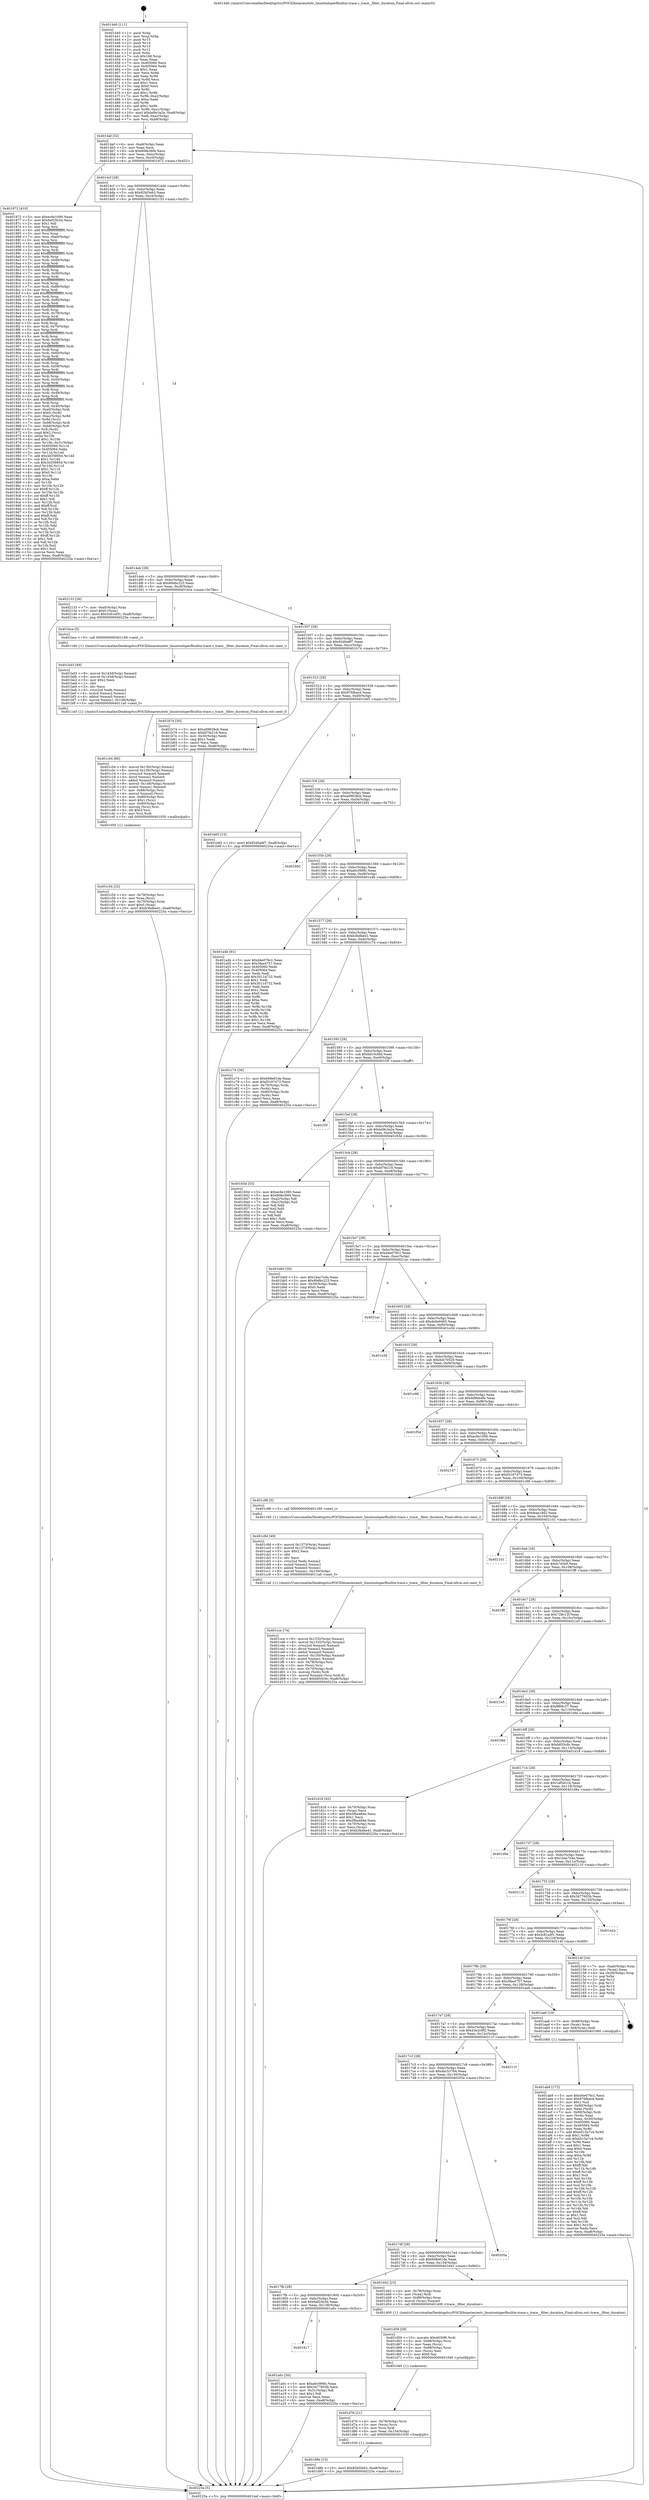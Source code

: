 digraph "0x401440" {
  label = "0x401440 (/mnt/c/Users/mathe/Desktop/tcc/POCII/binaries/extr_linuxtoolsperfbuiltin-trace.c_trace__filter_duration_Final-ollvm.out::main(0))"
  labelloc = "t"
  node[shape=record]

  Entry [label="",width=0.3,height=0.3,shape=circle,fillcolor=black,style=filled]
  "0x4014af" [label="{
     0x4014af [32]\l
     | [instrs]\l
     &nbsp;&nbsp;0x4014af \<+6\>: mov -0xa8(%rbp),%eax\l
     &nbsp;&nbsp;0x4014b5 \<+2\>: mov %eax,%ecx\l
     &nbsp;&nbsp;0x4014b7 \<+6\>: sub $0x808e36f4,%ecx\l
     &nbsp;&nbsp;0x4014bd \<+6\>: mov %eax,-0xbc(%rbp)\l
     &nbsp;&nbsp;0x4014c3 \<+6\>: mov %ecx,-0xc0(%rbp)\l
     &nbsp;&nbsp;0x4014c9 \<+6\>: je 0000000000401872 \<main+0x432\>\l
  }"]
  "0x401872" [label="{
     0x401872 [410]\l
     | [instrs]\l
     &nbsp;&nbsp;0x401872 \<+5\>: mov $0xec6e1090,%eax\l
     &nbsp;&nbsp;0x401877 \<+5\>: mov $0x6ef25b3d,%ecx\l
     &nbsp;&nbsp;0x40187c \<+2\>: mov $0x1,%dl\l
     &nbsp;&nbsp;0x40187e \<+3\>: mov %rsp,%rsi\l
     &nbsp;&nbsp;0x401881 \<+4\>: add $0xfffffffffffffff0,%rsi\l
     &nbsp;&nbsp;0x401885 \<+3\>: mov %rsi,%rsp\l
     &nbsp;&nbsp;0x401888 \<+7\>: mov %rsi,-0xa0(%rbp)\l
     &nbsp;&nbsp;0x40188f \<+3\>: mov %rsp,%rsi\l
     &nbsp;&nbsp;0x401892 \<+4\>: add $0xfffffffffffffff0,%rsi\l
     &nbsp;&nbsp;0x401896 \<+3\>: mov %rsi,%rsp\l
     &nbsp;&nbsp;0x401899 \<+3\>: mov %rsp,%rdi\l
     &nbsp;&nbsp;0x40189c \<+4\>: add $0xfffffffffffffff0,%rdi\l
     &nbsp;&nbsp;0x4018a0 \<+3\>: mov %rdi,%rsp\l
     &nbsp;&nbsp;0x4018a3 \<+7\>: mov %rdi,-0x98(%rbp)\l
     &nbsp;&nbsp;0x4018aa \<+3\>: mov %rsp,%rdi\l
     &nbsp;&nbsp;0x4018ad \<+4\>: add $0xfffffffffffffff0,%rdi\l
     &nbsp;&nbsp;0x4018b1 \<+3\>: mov %rdi,%rsp\l
     &nbsp;&nbsp;0x4018b4 \<+7\>: mov %rdi,-0x90(%rbp)\l
     &nbsp;&nbsp;0x4018bb \<+3\>: mov %rsp,%rdi\l
     &nbsp;&nbsp;0x4018be \<+4\>: add $0xfffffffffffffff0,%rdi\l
     &nbsp;&nbsp;0x4018c2 \<+3\>: mov %rdi,%rsp\l
     &nbsp;&nbsp;0x4018c5 \<+7\>: mov %rdi,-0x88(%rbp)\l
     &nbsp;&nbsp;0x4018cc \<+3\>: mov %rsp,%rdi\l
     &nbsp;&nbsp;0x4018cf \<+4\>: add $0xfffffffffffffff0,%rdi\l
     &nbsp;&nbsp;0x4018d3 \<+3\>: mov %rdi,%rsp\l
     &nbsp;&nbsp;0x4018d6 \<+4\>: mov %rdi,-0x80(%rbp)\l
     &nbsp;&nbsp;0x4018da \<+3\>: mov %rsp,%rdi\l
     &nbsp;&nbsp;0x4018dd \<+4\>: add $0xfffffffffffffff0,%rdi\l
     &nbsp;&nbsp;0x4018e1 \<+3\>: mov %rdi,%rsp\l
     &nbsp;&nbsp;0x4018e4 \<+4\>: mov %rdi,-0x78(%rbp)\l
     &nbsp;&nbsp;0x4018e8 \<+3\>: mov %rsp,%rdi\l
     &nbsp;&nbsp;0x4018eb \<+4\>: add $0xfffffffffffffff0,%rdi\l
     &nbsp;&nbsp;0x4018ef \<+3\>: mov %rdi,%rsp\l
     &nbsp;&nbsp;0x4018f2 \<+4\>: mov %rdi,-0x70(%rbp)\l
     &nbsp;&nbsp;0x4018f6 \<+3\>: mov %rsp,%rdi\l
     &nbsp;&nbsp;0x4018f9 \<+4\>: add $0xfffffffffffffff0,%rdi\l
     &nbsp;&nbsp;0x4018fd \<+3\>: mov %rdi,%rsp\l
     &nbsp;&nbsp;0x401900 \<+4\>: mov %rdi,-0x68(%rbp)\l
     &nbsp;&nbsp;0x401904 \<+3\>: mov %rsp,%rdi\l
     &nbsp;&nbsp;0x401907 \<+4\>: add $0xfffffffffffffff0,%rdi\l
     &nbsp;&nbsp;0x40190b \<+3\>: mov %rdi,%rsp\l
     &nbsp;&nbsp;0x40190e \<+4\>: mov %rdi,-0x60(%rbp)\l
     &nbsp;&nbsp;0x401912 \<+3\>: mov %rsp,%rdi\l
     &nbsp;&nbsp;0x401915 \<+4\>: add $0xfffffffffffffff0,%rdi\l
     &nbsp;&nbsp;0x401919 \<+3\>: mov %rdi,%rsp\l
     &nbsp;&nbsp;0x40191c \<+4\>: mov %rdi,-0x58(%rbp)\l
     &nbsp;&nbsp;0x401920 \<+3\>: mov %rsp,%rdi\l
     &nbsp;&nbsp;0x401923 \<+4\>: add $0xfffffffffffffff0,%rdi\l
     &nbsp;&nbsp;0x401927 \<+3\>: mov %rdi,%rsp\l
     &nbsp;&nbsp;0x40192a \<+4\>: mov %rdi,-0x50(%rbp)\l
     &nbsp;&nbsp;0x40192e \<+3\>: mov %rsp,%rdi\l
     &nbsp;&nbsp;0x401931 \<+4\>: add $0xfffffffffffffff0,%rdi\l
     &nbsp;&nbsp;0x401935 \<+3\>: mov %rdi,%rsp\l
     &nbsp;&nbsp;0x401938 \<+4\>: mov %rdi,-0x48(%rbp)\l
     &nbsp;&nbsp;0x40193c \<+3\>: mov %rsp,%rdi\l
     &nbsp;&nbsp;0x40193f \<+4\>: add $0xfffffffffffffff0,%rdi\l
     &nbsp;&nbsp;0x401943 \<+3\>: mov %rdi,%rsp\l
     &nbsp;&nbsp;0x401946 \<+4\>: mov %rdi,-0x40(%rbp)\l
     &nbsp;&nbsp;0x40194a \<+7\>: mov -0xa0(%rbp),%rdi\l
     &nbsp;&nbsp;0x401951 \<+6\>: movl $0x0,(%rdi)\l
     &nbsp;&nbsp;0x401957 \<+7\>: mov -0xac(%rbp),%r8d\l
     &nbsp;&nbsp;0x40195e \<+3\>: mov %r8d,(%rsi)\l
     &nbsp;&nbsp;0x401961 \<+7\>: mov -0x98(%rbp),%rdi\l
     &nbsp;&nbsp;0x401968 \<+7\>: mov -0xb8(%rbp),%r9\l
     &nbsp;&nbsp;0x40196f \<+3\>: mov %r9,(%rdi)\l
     &nbsp;&nbsp;0x401972 \<+3\>: cmpl $0x2,(%rsi)\l
     &nbsp;&nbsp;0x401975 \<+4\>: setne %r10b\l
     &nbsp;&nbsp;0x401979 \<+4\>: and $0x1,%r10b\l
     &nbsp;&nbsp;0x40197d \<+4\>: mov %r10b,-0x31(%rbp)\l
     &nbsp;&nbsp;0x401981 \<+8\>: mov 0x405060,%r11d\l
     &nbsp;&nbsp;0x401989 \<+7\>: mov 0x405064,%ebx\l
     &nbsp;&nbsp;0x401990 \<+3\>: mov %r11d,%r14d\l
     &nbsp;&nbsp;0x401993 \<+7\>: add $0x3d35895d,%r14d\l
     &nbsp;&nbsp;0x40199a \<+4\>: sub $0x1,%r14d\l
     &nbsp;&nbsp;0x40199e \<+7\>: sub $0x3d35895d,%r14d\l
     &nbsp;&nbsp;0x4019a5 \<+4\>: imul %r14d,%r11d\l
     &nbsp;&nbsp;0x4019a9 \<+4\>: and $0x1,%r11d\l
     &nbsp;&nbsp;0x4019ad \<+4\>: cmp $0x0,%r11d\l
     &nbsp;&nbsp;0x4019b1 \<+4\>: sete %r10b\l
     &nbsp;&nbsp;0x4019b5 \<+3\>: cmp $0xa,%ebx\l
     &nbsp;&nbsp;0x4019b8 \<+4\>: setl %r15b\l
     &nbsp;&nbsp;0x4019bc \<+3\>: mov %r10b,%r12b\l
     &nbsp;&nbsp;0x4019bf \<+4\>: xor $0xff,%r12b\l
     &nbsp;&nbsp;0x4019c3 \<+3\>: mov %r15b,%r13b\l
     &nbsp;&nbsp;0x4019c6 \<+4\>: xor $0xff,%r13b\l
     &nbsp;&nbsp;0x4019ca \<+3\>: xor $0x1,%dl\l
     &nbsp;&nbsp;0x4019cd \<+3\>: mov %r12b,%sil\l
     &nbsp;&nbsp;0x4019d0 \<+4\>: and $0xff,%sil\l
     &nbsp;&nbsp;0x4019d4 \<+3\>: and %dl,%r10b\l
     &nbsp;&nbsp;0x4019d7 \<+3\>: mov %r13b,%dil\l
     &nbsp;&nbsp;0x4019da \<+4\>: and $0xff,%dil\l
     &nbsp;&nbsp;0x4019de \<+3\>: and %dl,%r15b\l
     &nbsp;&nbsp;0x4019e1 \<+3\>: or %r10b,%sil\l
     &nbsp;&nbsp;0x4019e4 \<+3\>: or %r15b,%dil\l
     &nbsp;&nbsp;0x4019e7 \<+3\>: xor %dil,%sil\l
     &nbsp;&nbsp;0x4019ea \<+3\>: or %r13b,%r12b\l
     &nbsp;&nbsp;0x4019ed \<+4\>: xor $0xff,%r12b\l
     &nbsp;&nbsp;0x4019f1 \<+3\>: or $0x1,%dl\l
     &nbsp;&nbsp;0x4019f4 \<+3\>: and %dl,%r12b\l
     &nbsp;&nbsp;0x4019f7 \<+3\>: or %r12b,%sil\l
     &nbsp;&nbsp;0x4019fa \<+4\>: test $0x1,%sil\l
     &nbsp;&nbsp;0x4019fe \<+3\>: cmovne %ecx,%eax\l
     &nbsp;&nbsp;0x401a01 \<+6\>: mov %eax,-0xa8(%rbp)\l
     &nbsp;&nbsp;0x401a07 \<+5\>: jmp 000000000040225a \<main+0xe1a\>\l
  }"]
  "0x4014cf" [label="{
     0x4014cf [28]\l
     | [instrs]\l
     &nbsp;&nbsp;0x4014cf \<+5\>: jmp 00000000004014d4 \<main+0x94\>\l
     &nbsp;&nbsp;0x4014d4 \<+6\>: mov -0xbc(%rbp),%eax\l
     &nbsp;&nbsp;0x4014da \<+5\>: sub $0x82bf3eb3,%eax\l
     &nbsp;&nbsp;0x4014df \<+6\>: mov %eax,-0xc4(%rbp)\l
     &nbsp;&nbsp;0x4014e5 \<+6\>: je 0000000000402133 \<main+0xcf3\>\l
  }"]
  Exit [label="",width=0.3,height=0.3,shape=circle,fillcolor=black,style=filled,peripheries=2]
  "0x402133" [label="{
     0x402133 [28]\l
     | [instrs]\l
     &nbsp;&nbsp;0x402133 \<+7\>: mov -0xa0(%rbp),%rax\l
     &nbsp;&nbsp;0x40213a \<+6\>: movl $0x0,(%rax)\l
     &nbsp;&nbsp;0x402140 \<+10\>: movl $0x3c81a0f1,-0xa8(%rbp)\l
     &nbsp;&nbsp;0x40214a \<+5\>: jmp 000000000040225a \<main+0xe1a\>\l
  }"]
  "0x4014eb" [label="{
     0x4014eb [28]\l
     | [instrs]\l
     &nbsp;&nbsp;0x4014eb \<+5\>: jmp 00000000004014f0 \<main+0xb0\>\l
     &nbsp;&nbsp;0x4014f0 \<+6\>: mov -0xbc(%rbp),%eax\l
     &nbsp;&nbsp;0x4014f6 \<+5\>: sub $0x89dbc223,%eax\l
     &nbsp;&nbsp;0x4014fb \<+6\>: mov %eax,-0xc8(%rbp)\l
     &nbsp;&nbsp;0x401501 \<+6\>: je 0000000000401bce \<main+0x78e\>\l
  }"]
  "0x401d8b" [label="{
     0x401d8b [15]\l
     | [instrs]\l
     &nbsp;&nbsp;0x401d8b \<+10\>: movl $0x82bf3eb3,-0xa8(%rbp)\l
     &nbsp;&nbsp;0x401d95 \<+5\>: jmp 000000000040225a \<main+0xe1a\>\l
  }"]
  "0x401bce" [label="{
     0x401bce [5]\l
     | [instrs]\l
     &nbsp;&nbsp;0x401bce \<+5\>: call 0000000000401160 \<next_i\>\l
     | [calls]\l
     &nbsp;&nbsp;0x401160 \{1\} (/mnt/c/Users/mathe/Desktop/tcc/POCII/binaries/extr_linuxtoolsperfbuiltin-trace.c_trace__filter_duration_Final-ollvm.out::next_i)\l
  }"]
  "0x401507" [label="{
     0x401507 [28]\l
     | [instrs]\l
     &nbsp;&nbsp;0x401507 \<+5\>: jmp 000000000040150c \<main+0xcc\>\l
     &nbsp;&nbsp;0x40150c \<+6\>: mov -0xbc(%rbp),%eax\l
     &nbsp;&nbsp;0x401512 \<+5\>: sub $0x92d0a6f7,%eax\l
     &nbsp;&nbsp;0x401517 \<+6\>: mov %eax,-0xcc(%rbp)\l
     &nbsp;&nbsp;0x40151d \<+6\>: je 0000000000401b74 \<main+0x734\>\l
  }"]
  "0x401d76" [label="{
     0x401d76 [21]\l
     | [instrs]\l
     &nbsp;&nbsp;0x401d76 \<+4\>: mov -0x78(%rbp),%rcx\l
     &nbsp;&nbsp;0x401d7a \<+3\>: mov (%rcx),%rcx\l
     &nbsp;&nbsp;0x401d7d \<+3\>: mov %rcx,%rdi\l
     &nbsp;&nbsp;0x401d80 \<+6\>: mov %eax,-0x154(%rbp)\l
     &nbsp;&nbsp;0x401d86 \<+5\>: call 0000000000401030 \<free@plt\>\l
     | [calls]\l
     &nbsp;&nbsp;0x401030 \{1\} (unknown)\l
  }"]
  "0x401b74" [label="{
     0x401b74 [30]\l
     | [instrs]\l
     &nbsp;&nbsp;0x401b74 \<+5\>: mov $0xa09928cb,%eax\l
     &nbsp;&nbsp;0x401b79 \<+5\>: mov $0xbf7fe216,%ecx\l
     &nbsp;&nbsp;0x401b7e \<+3\>: mov -0x30(%rbp),%edx\l
     &nbsp;&nbsp;0x401b81 \<+3\>: cmp $0x1,%edx\l
     &nbsp;&nbsp;0x401b84 \<+3\>: cmovl %ecx,%eax\l
     &nbsp;&nbsp;0x401b87 \<+6\>: mov %eax,-0xa8(%rbp)\l
     &nbsp;&nbsp;0x401b8d \<+5\>: jmp 000000000040225a \<main+0xe1a\>\l
  }"]
  "0x401523" [label="{
     0x401523 [28]\l
     | [instrs]\l
     &nbsp;&nbsp;0x401523 \<+5\>: jmp 0000000000401528 \<main+0xe8\>\l
     &nbsp;&nbsp;0x401528 \<+6\>: mov -0xbc(%rbp),%eax\l
     &nbsp;&nbsp;0x40152e \<+5\>: sub $0x976fbacd,%eax\l
     &nbsp;&nbsp;0x401533 \<+6\>: mov %eax,-0xd0(%rbp)\l
     &nbsp;&nbsp;0x401539 \<+6\>: je 0000000000401b65 \<main+0x725\>\l
  }"]
  "0x401d59" [label="{
     0x401d59 [29]\l
     | [instrs]\l
     &nbsp;&nbsp;0x401d59 \<+10\>: movabs $0x4030f6,%rdi\l
     &nbsp;&nbsp;0x401d63 \<+4\>: mov -0x68(%rbp),%rcx\l
     &nbsp;&nbsp;0x401d67 \<+2\>: mov %eax,(%rcx)\l
     &nbsp;&nbsp;0x401d69 \<+4\>: mov -0x68(%rbp),%rcx\l
     &nbsp;&nbsp;0x401d6d \<+2\>: mov (%rcx),%esi\l
     &nbsp;&nbsp;0x401d6f \<+2\>: mov $0x0,%al\l
     &nbsp;&nbsp;0x401d71 \<+5\>: call 0000000000401040 \<printf@plt\>\l
     | [calls]\l
     &nbsp;&nbsp;0x401040 \{1\} (unknown)\l
  }"]
  "0x401b65" [label="{
     0x401b65 [15]\l
     | [instrs]\l
     &nbsp;&nbsp;0x401b65 \<+10\>: movl $0x92d0a6f7,-0xa8(%rbp)\l
     &nbsp;&nbsp;0x401b6f \<+5\>: jmp 000000000040225a \<main+0xe1a\>\l
  }"]
  "0x40153f" [label="{
     0x40153f [28]\l
     | [instrs]\l
     &nbsp;&nbsp;0x40153f \<+5\>: jmp 0000000000401544 \<main+0x104\>\l
     &nbsp;&nbsp;0x401544 \<+6\>: mov -0xbc(%rbp),%eax\l
     &nbsp;&nbsp;0x40154a \<+5\>: sub $0xa09928cb,%eax\l
     &nbsp;&nbsp;0x40154f \<+6\>: mov %eax,-0xd4(%rbp)\l
     &nbsp;&nbsp;0x401555 \<+6\>: je 0000000000401b92 \<main+0x752\>\l
  }"]
  "0x401cce" [label="{
     0x401cce [74]\l
     | [instrs]\l
     &nbsp;&nbsp;0x401cce \<+8\>: movsd 0x1332(%rip),%xmm1\l
     &nbsp;&nbsp;0x401cd6 \<+8\>: movsd 0x1332(%rip),%xmm2\l
     &nbsp;&nbsp;0x401cde \<+4\>: cvtss2sd %xmm0,%xmm0\l
     &nbsp;&nbsp;0x401ce2 \<+4\>: divsd %xmm2,%xmm0\l
     &nbsp;&nbsp;0x401ce6 \<+4\>: addsd %xmm0,%xmm1\l
     &nbsp;&nbsp;0x401cea \<+8\>: movsd -0x150(%rbp),%xmm0\l
     &nbsp;&nbsp;0x401cf2 \<+4\>: mulsd %xmm1,%xmm0\l
     &nbsp;&nbsp;0x401cf6 \<+4\>: mov -0x78(%rbp),%rsi\l
     &nbsp;&nbsp;0x401cfa \<+3\>: mov (%rsi),%rsi\l
     &nbsp;&nbsp;0x401cfd \<+4\>: mov -0x70(%rbp),%rdi\l
     &nbsp;&nbsp;0x401d01 \<+3\>: movslq (%rdi),%rdi\l
     &nbsp;&nbsp;0x401d04 \<+5\>: movsd %xmm0,(%rsi,%rdi,8)\l
     &nbsp;&nbsp;0x401d09 \<+10\>: movl $0xb855c9c,-0xa8(%rbp)\l
     &nbsp;&nbsp;0x401d13 \<+5\>: jmp 000000000040225a \<main+0xe1a\>\l
  }"]
  "0x401b92" [label="{
     0x401b92\l
  }", style=dashed]
  "0x40155b" [label="{
     0x40155b [28]\l
     | [instrs]\l
     &nbsp;&nbsp;0x40155b \<+5\>: jmp 0000000000401560 \<main+0x120\>\l
     &nbsp;&nbsp;0x401560 \<+6\>: mov -0xbc(%rbp),%eax\l
     &nbsp;&nbsp;0x401566 \<+5\>: sub $0xa6c096fc,%eax\l
     &nbsp;&nbsp;0x40156b \<+6\>: mov %eax,-0xd8(%rbp)\l
     &nbsp;&nbsp;0x401571 \<+6\>: je 0000000000401a4b \<main+0x60b\>\l
  }"]
  "0x401c9d" [label="{
     0x401c9d [49]\l
     | [instrs]\l
     &nbsp;&nbsp;0x401c9d \<+8\>: movsd 0x1373(%rip),%xmm0\l
     &nbsp;&nbsp;0x401ca5 \<+8\>: movsd 0x1373(%rip),%xmm1\l
     &nbsp;&nbsp;0x401cad \<+5\>: mov $0x2,%ecx\l
     &nbsp;&nbsp;0x401cb2 \<+1\>: cltd\l
     &nbsp;&nbsp;0x401cb3 \<+2\>: idiv %ecx\l
     &nbsp;&nbsp;0x401cb5 \<+4\>: cvtsi2sd %edx,%xmm2\l
     &nbsp;&nbsp;0x401cb9 \<+4\>: mulsd %xmm2,%xmm1\l
     &nbsp;&nbsp;0x401cbd \<+4\>: addsd %xmm0,%xmm1\l
     &nbsp;&nbsp;0x401cc1 \<+8\>: movsd %xmm1,-0x150(%rbp)\l
     &nbsp;&nbsp;0x401cc9 \<+5\>: call 00000000004011a0 \<next_f\>\l
     | [calls]\l
     &nbsp;&nbsp;0x4011a0 \{1\} (/mnt/c/Users/mathe/Desktop/tcc/POCII/binaries/extr_linuxtoolsperfbuiltin-trace.c_trace__filter_duration_Final-ollvm.out::next_f)\l
  }"]
  "0x401a4b" [label="{
     0x401a4b [91]\l
     | [instrs]\l
     &nbsp;&nbsp;0x401a4b \<+5\>: mov $0xd4e076c1,%eax\l
     &nbsp;&nbsp;0x401a50 \<+5\>: mov $0x3fae4757,%ecx\l
     &nbsp;&nbsp;0x401a55 \<+7\>: mov 0x405060,%edx\l
     &nbsp;&nbsp;0x401a5c \<+7\>: mov 0x405064,%esi\l
     &nbsp;&nbsp;0x401a63 \<+2\>: mov %edx,%edi\l
     &nbsp;&nbsp;0x401a65 \<+6\>: add $0x3011d732,%edi\l
     &nbsp;&nbsp;0x401a6b \<+3\>: sub $0x1,%edi\l
     &nbsp;&nbsp;0x401a6e \<+6\>: sub $0x3011d732,%edi\l
     &nbsp;&nbsp;0x401a74 \<+3\>: imul %edi,%edx\l
     &nbsp;&nbsp;0x401a77 \<+3\>: and $0x1,%edx\l
     &nbsp;&nbsp;0x401a7a \<+3\>: cmp $0x0,%edx\l
     &nbsp;&nbsp;0x401a7d \<+4\>: sete %r8b\l
     &nbsp;&nbsp;0x401a81 \<+3\>: cmp $0xa,%esi\l
     &nbsp;&nbsp;0x401a84 \<+4\>: setl %r9b\l
     &nbsp;&nbsp;0x401a88 \<+3\>: mov %r8b,%r10b\l
     &nbsp;&nbsp;0x401a8b \<+3\>: and %r9b,%r10b\l
     &nbsp;&nbsp;0x401a8e \<+3\>: xor %r9b,%r8b\l
     &nbsp;&nbsp;0x401a91 \<+3\>: or %r8b,%r10b\l
     &nbsp;&nbsp;0x401a94 \<+4\>: test $0x1,%r10b\l
     &nbsp;&nbsp;0x401a98 \<+3\>: cmovne %ecx,%eax\l
     &nbsp;&nbsp;0x401a9b \<+6\>: mov %eax,-0xa8(%rbp)\l
     &nbsp;&nbsp;0x401aa1 \<+5\>: jmp 000000000040225a \<main+0xe1a\>\l
  }"]
  "0x401577" [label="{
     0x401577 [28]\l
     | [instrs]\l
     &nbsp;&nbsp;0x401577 \<+5\>: jmp 000000000040157c \<main+0x13c\>\l
     &nbsp;&nbsp;0x40157c \<+6\>: mov -0xbc(%rbp),%eax\l
     &nbsp;&nbsp;0x401582 \<+5\>: sub $0xb3bdbe41,%eax\l
     &nbsp;&nbsp;0x401587 \<+6\>: mov %eax,-0xdc(%rbp)\l
     &nbsp;&nbsp;0x40158d \<+6\>: je 0000000000401c74 \<main+0x834\>\l
  }"]
  "0x401c54" [label="{
     0x401c54 [32]\l
     | [instrs]\l
     &nbsp;&nbsp;0x401c54 \<+4\>: mov -0x78(%rbp),%rsi\l
     &nbsp;&nbsp;0x401c58 \<+3\>: mov %rax,(%rsi)\l
     &nbsp;&nbsp;0x401c5b \<+4\>: mov -0x70(%rbp),%rax\l
     &nbsp;&nbsp;0x401c5f \<+6\>: movl $0x0,(%rax)\l
     &nbsp;&nbsp;0x401c65 \<+10\>: movl $0xb3bdbe41,-0xa8(%rbp)\l
     &nbsp;&nbsp;0x401c6f \<+5\>: jmp 000000000040225a \<main+0xe1a\>\l
  }"]
  "0x401c74" [label="{
     0x401c74 [36]\l
     | [instrs]\l
     &nbsp;&nbsp;0x401c74 \<+5\>: mov $0x608e61de,%eax\l
     &nbsp;&nbsp;0x401c79 \<+5\>: mov $0xf3187473,%ecx\l
     &nbsp;&nbsp;0x401c7e \<+4\>: mov -0x70(%rbp),%rdx\l
     &nbsp;&nbsp;0x401c82 \<+2\>: mov (%rdx),%esi\l
     &nbsp;&nbsp;0x401c84 \<+4\>: mov -0x80(%rbp),%rdx\l
     &nbsp;&nbsp;0x401c88 \<+2\>: cmp (%rdx),%esi\l
     &nbsp;&nbsp;0x401c8a \<+3\>: cmovl %ecx,%eax\l
     &nbsp;&nbsp;0x401c8d \<+6\>: mov %eax,-0xa8(%rbp)\l
     &nbsp;&nbsp;0x401c93 \<+5\>: jmp 000000000040225a \<main+0xe1a\>\l
  }"]
  "0x401593" [label="{
     0x401593 [28]\l
     | [instrs]\l
     &nbsp;&nbsp;0x401593 \<+5\>: jmp 0000000000401598 \<main+0x158\>\l
     &nbsp;&nbsp;0x401598 \<+6\>: mov -0xbc(%rbp),%eax\l
     &nbsp;&nbsp;0x40159e \<+5\>: sub $0xbd10cfdd,%eax\l
     &nbsp;&nbsp;0x4015a3 \<+6\>: mov %eax,-0xe0(%rbp)\l
     &nbsp;&nbsp;0x4015a9 \<+6\>: je 0000000000401f3f \<main+0xaff\>\l
  }"]
  "0x401c04" [label="{
     0x401c04 [80]\l
     | [instrs]\l
     &nbsp;&nbsp;0x401c04 \<+8\>: movsd 0x13fc(%rip),%xmm1\l
     &nbsp;&nbsp;0x401c0c \<+8\>: movsd 0x13fc(%rip),%xmm2\l
     &nbsp;&nbsp;0x401c14 \<+4\>: cvtss2sd %xmm0,%xmm0\l
     &nbsp;&nbsp;0x401c18 \<+4\>: divsd %xmm2,%xmm0\l
     &nbsp;&nbsp;0x401c1c \<+4\>: addsd %xmm0,%xmm1\l
     &nbsp;&nbsp;0x401c20 \<+8\>: movsd -0x148(%rbp),%xmm0\l
     &nbsp;&nbsp;0x401c28 \<+4\>: mulsd %xmm1,%xmm0\l
     &nbsp;&nbsp;0x401c2c \<+7\>: mov -0x88(%rbp),%rsi\l
     &nbsp;&nbsp;0x401c33 \<+4\>: movsd %xmm0,(%rsi)\l
     &nbsp;&nbsp;0x401c37 \<+4\>: mov -0x80(%rbp),%rsi\l
     &nbsp;&nbsp;0x401c3b \<+6\>: movl $0x1,(%rsi)\l
     &nbsp;&nbsp;0x401c41 \<+4\>: mov -0x80(%rbp),%rsi\l
     &nbsp;&nbsp;0x401c45 \<+3\>: movslq (%rsi),%rsi\l
     &nbsp;&nbsp;0x401c48 \<+4\>: shl $0x3,%rsi\l
     &nbsp;&nbsp;0x401c4c \<+3\>: mov %rsi,%rdi\l
     &nbsp;&nbsp;0x401c4f \<+5\>: call 0000000000401050 \<malloc@plt\>\l
     | [calls]\l
     &nbsp;&nbsp;0x401050 \{1\} (unknown)\l
  }"]
  "0x401f3f" [label="{
     0x401f3f\l
  }", style=dashed]
  "0x4015af" [label="{
     0x4015af [28]\l
     | [instrs]\l
     &nbsp;&nbsp;0x4015af \<+5\>: jmp 00000000004015b4 \<main+0x174\>\l
     &nbsp;&nbsp;0x4015b4 \<+6\>: mov -0xbc(%rbp),%eax\l
     &nbsp;&nbsp;0x4015ba \<+5\>: sub $0xbd9c3a2e,%eax\l
     &nbsp;&nbsp;0x4015bf \<+6\>: mov %eax,-0xe4(%rbp)\l
     &nbsp;&nbsp;0x4015c5 \<+6\>: je 000000000040183d \<main+0x3fd\>\l
  }"]
  "0x401bd3" [label="{
     0x401bd3 [49]\l
     | [instrs]\l
     &nbsp;&nbsp;0x401bd3 \<+8\>: movsd 0x143d(%rip),%xmm0\l
     &nbsp;&nbsp;0x401bdb \<+8\>: movsd 0x143d(%rip),%xmm1\l
     &nbsp;&nbsp;0x401be3 \<+5\>: mov $0x2,%ecx\l
     &nbsp;&nbsp;0x401be8 \<+1\>: cltd\l
     &nbsp;&nbsp;0x401be9 \<+2\>: idiv %ecx\l
     &nbsp;&nbsp;0x401beb \<+4\>: cvtsi2sd %edx,%xmm2\l
     &nbsp;&nbsp;0x401bef \<+4\>: mulsd %xmm2,%xmm1\l
     &nbsp;&nbsp;0x401bf3 \<+4\>: addsd %xmm0,%xmm1\l
     &nbsp;&nbsp;0x401bf7 \<+8\>: movsd %xmm1,-0x148(%rbp)\l
     &nbsp;&nbsp;0x401bff \<+5\>: call 00000000004011a0 \<next_f\>\l
     | [calls]\l
     &nbsp;&nbsp;0x4011a0 \{1\} (/mnt/c/Users/mathe/Desktop/tcc/POCII/binaries/extr_linuxtoolsperfbuiltin-trace.c_trace__filter_duration_Final-ollvm.out::next_f)\l
  }"]
  "0x40183d" [label="{
     0x40183d [53]\l
     | [instrs]\l
     &nbsp;&nbsp;0x40183d \<+5\>: mov $0xec6e1090,%eax\l
     &nbsp;&nbsp;0x401842 \<+5\>: mov $0x808e36f4,%ecx\l
     &nbsp;&nbsp;0x401847 \<+6\>: mov -0xa2(%rbp),%dl\l
     &nbsp;&nbsp;0x40184d \<+7\>: mov -0xa1(%rbp),%sil\l
     &nbsp;&nbsp;0x401854 \<+3\>: mov %dl,%dil\l
     &nbsp;&nbsp;0x401857 \<+3\>: and %sil,%dil\l
     &nbsp;&nbsp;0x40185a \<+3\>: xor %sil,%dl\l
     &nbsp;&nbsp;0x40185d \<+3\>: or %dl,%dil\l
     &nbsp;&nbsp;0x401860 \<+4\>: test $0x1,%dil\l
     &nbsp;&nbsp;0x401864 \<+3\>: cmovne %ecx,%eax\l
     &nbsp;&nbsp;0x401867 \<+6\>: mov %eax,-0xa8(%rbp)\l
     &nbsp;&nbsp;0x40186d \<+5\>: jmp 000000000040225a \<main+0xe1a\>\l
  }"]
  "0x4015cb" [label="{
     0x4015cb [28]\l
     | [instrs]\l
     &nbsp;&nbsp;0x4015cb \<+5\>: jmp 00000000004015d0 \<main+0x190\>\l
     &nbsp;&nbsp;0x4015d0 \<+6\>: mov -0xbc(%rbp),%eax\l
     &nbsp;&nbsp;0x4015d6 \<+5\>: sub $0xbf7fe216,%eax\l
     &nbsp;&nbsp;0x4015db \<+6\>: mov %eax,-0xe8(%rbp)\l
     &nbsp;&nbsp;0x4015e1 \<+6\>: je 0000000000401bb0 \<main+0x770\>\l
  }"]
  "0x40225a" [label="{
     0x40225a [5]\l
     | [instrs]\l
     &nbsp;&nbsp;0x40225a \<+5\>: jmp 00000000004014af \<main+0x6f\>\l
  }"]
  "0x401440" [label="{
     0x401440 [111]\l
     | [instrs]\l
     &nbsp;&nbsp;0x401440 \<+1\>: push %rbp\l
     &nbsp;&nbsp;0x401441 \<+3\>: mov %rsp,%rbp\l
     &nbsp;&nbsp;0x401444 \<+2\>: push %r15\l
     &nbsp;&nbsp;0x401446 \<+2\>: push %r14\l
     &nbsp;&nbsp;0x401448 \<+2\>: push %r13\l
     &nbsp;&nbsp;0x40144a \<+2\>: push %r12\l
     &nbsp;&nbsp;0x40144c \<+1\>: push %rbx\l
     &nbsp;&nbsp;0x40144d \<+7\>: sub $0x168,%rsp\l
     &nbsp;&nbsp;0x401454 \<+2\>: xor %eax,%eax\l
     &nbsp;&nbsp;0x401456 \<+7\>: mov 0x405060,%ecx\l
     &nbsp;&nbsp;0x40145d \<+7\>: mov 0x405064,%edx\l
     &nbsp;&nbsp;0x401464 \<+3\>: sub $0x1,%eax\l
     &nbsp;&nbsp;0x401467 \<+3\>: mov %ecx,%r8d\l
     &nbsp;&nbsp;0x40146a \<+3\>: add %eax,%r8d\l
     &nbsp;&nbsp;0x40146d \<+4\>: imul %r8d,%ecx\l
     &nbsp;&nbsp;0x401471 \<+3\>: and $0x1,%ecx\l
     &nbsp;&nbsp;0x401474 \<+3\>: cmp $0x0,%ecx\l
     &nbsp;&nbsp;0x401477 \<+4\>: sete %r9b\l
     &nbsp;&nbsp;0x40147b \<+4\>: and $0x1,%r9b\l
     &nbsp;&nbsp;0x40147f \<+7\>: mov %r9b,-0xa2(%rbp)\l
     &nbsp;&nbsp;0x401486 \<+3\>: cmp $0xa,%edx\l
     &nbsp;&nbsp;0x401489 \<+4\>: setl %r9b\l
     &nbsp;&nbsp;0x40148d \<+4\>: and $0x1,%r9b\l
     &nbsp;&nbsp;0x401491 \<+7\>: mov %r9b,-0xa1(%rbp)\l
     &nbsp;&nbsp;0x401498 \<+10\>: movl $0xbd9c3a2e,-0xa8(%rbp)\l
     &nbsp;&nbsp;0x4014a2 \<+6\>: mov %edi,-0xac(%rbp)\l
     &nbsp;&nbsp;0x4014a8 \<+7\>: mov %rsi,-0xb8(%rbp)\l
  }"]
  "0x401ab9" [label="{
     0x401ab9 [172]\l
     | [instrs]\l
     &nbsp;&nbsp;0x401ab9 \<+5\>: mov $0xd4e076c1,%ecx\l
     &nbsp;&nbsp;0x401abe \<+5\>: mov $0x976fbacd,%edx\l
     &nbsp;&nbsp;0x401ac3 \<+3\>: mov $0x1,%sil\l
     &nbsp;&nbsp;0x401ac6 \<+7\>: mov -0x90(%rbp),%rdi\l
     &nbsp;&nbsp;0x401acd \<+2\>: mov %eax,(%rdi)\l
     &nbsp;&nbsp;0x401acf \<+7\>: mov -0x90(%rbp),%rdi\l
     &nbsp;&nbsp;0x401ad6 \<+2\>: mov (%rdi),%eax\l
     &nbsp;&nbsp;0x401ad8 \<+3\>: mov %eax,-0x30(%rbp)\l
     &nbsp;&nbsp;0x401adb \<+7\>: mov 0x405060,%eax\l
     &nbsp;&nbsp;0x401ae2 \<+8\>: mov 0x405064,%r8d\l
     &nbsp;&nbsp;0x401aea \<+3\>: mov %eax,%r9d\l
     &nbsp;&nbsp;0x401aed \<+7\>: add $0xb515a7c4,%r9d\l
     &nbsp;&nbsp;0x401af4 \<+4\>: sub $0x1,%r9d\l
     &nbsp;&nbsp;0x401af8 \<+7\>: sub $0xb515a7c4,%r9d\l
     &nbsp;&nbsp;0x401aff \<+4\>: imul %r9d,%eax\l
     &nbsp;&nbsp;0x401b03 \<+3\>: and $0x1,%eax\l
     &nbsp;&nbsp;0x401b06 \<+3\>: cmp $0x0,%eax\l
     &nbsp;&nbsp;0x401b09 \<+4\>: sete %r10b\l
     &nbsp;&nbsp;0x401b0d \<+4\>: cmp $0xa,%r8d\l
     &nbsp;&nbsp;0x401b11 \<+4\>: setl %r11b\l
     &nbsp;&nbsp;0x401b15 \<+3\>: mov %r10b,%bl\l
     &nbsp;&nbsp;0x401b18 \<+3\>: xor $0xff,%bl\l
     &nbsp;&nbsp;0x401b1b \<+3\>: mov %r11b,%r14b\l
     &nbsp;&nbsp;0x401b1e \<+4\>: xor $0xff,%r14b\l
     &nbsp;&nbsp;0x401b22 \<+4\>: xor $0x1,%sil\l
     &nbsp;&nbsp;0x401b26 \<+3\>: mov %bl,%r15b\l
     &nbsp;&nbsp;0x401b29 \<+4\>: and $0xff,%r15b\l
     &nbsp;&nbsp;0x401b2d \<+3\>: and %sil,%r10b\l
     &nbsp;&nbsp;0x401b30 \<+3\>: mov %r14b,%r12b\l
     &nbsp;&nbsp;0x401b33 \<+4\>: and $0xff,%r12b\l
     &nbsp;&nbsp;0x401b37 \<+3\>: and %sil,%r11b\l
     &nbsp;&nbsp;0x401b3a \<+3\>: or %r10b,%r15b\l
     &nbsp;&nbsp;0x401b3d \<+3\>: or %r11b,%r12b\l
     &nbsp;&nbsp;0x401b40 \<+3\>: xor %r12b,%r15b\l
     &nbsp;&nbsp;0x401b43 \<+3\>: or %r14b,%bl\l
     &nbsp;&nbsp;0x401b46 \<+3\>: xor $0xff,%bl\l
     &nbsp;&nbsp;0x401b49 \<+4\>: or $0x1,%sil\l
     &nbsp;&nbsp;0x401b4d \<+3\>: and %sil,%bl\l
     &nbsp;&nbsp;0x401b50 \<+3\>: or %bl,%r15b\l
     &nbsp;&nbsp;0x401b53 \<+4\>: test $0x1,%r15b\l
     &nbsp;&nbsp;0x401b57 \<+3\>: cmovne %edx,%ecx\l
     &nbsp;&nbsp;0x401b5a \<+6\>: mov %ecx,-0xa8(%rbp)\l
     &nbsp;&nbsp;0x401b60 \<+5\>: jmp 000000000040225a \<main+0xe1a\>\l
  }"]
  "0x401817" [label="{
     0x401817\l
  }", style=dashed]
  "0x401bb0" [label="{
     0x401bb0 [30]\l
     | [instrs]\l
     &nbsp;&nbsp;0x401bb0 \<+5\>: mov $0x1bac7e4e,%eax\l
     &nbsp;&nbsp;0x401bb5 \<+5\>: mov $0x89dbc223,%ecx\l
     &nbsp;&nbsp;0x401bba \<+3\>: mov -0x30(%rbp),%edx\l
     &nbsp;&nbsp;0x401bbd \<+3\>: cmp $0x0,%edx\l
     &nbsp;&nbsp;0x401bc0 \<+3\>: cmove %ecx,%eax\l
     &nbsp;&nbsp;0x401bc3 \<+6\>: mov %eax,-0xa8(%rbp)\l
     &nbsp;&nbsp;0x401bc9 \<+5\>: jmp 000000000040225a \<main+0xe1a\>\l
  }"]
  "0x4015e7" [label="{
     0x4015e7 [28]\l
     | [instrs]\l
     &nbsp;&nbsp;0x4015e7 \<+5\>: jmp 00000000004015ec \<main+0x1ac\>\l
     &nbsp;&nbsp;0x4015ec \<+6\>: mov -0xbc(%rbp),%eax\l
     &nbsp;&nbsp;0x4015f2 \<+5\>: sub $0xd4e076c1,%eax\l
     &nbsp;&nbsp;0x4015f7 \<+6\>: mov %eax,-0xec(%rbp)\l
     &nbsp;&nbsp;0x4015fd \<+6\>: je 00000000004021ac \<main+0xd6c\>\l
  }"]
  "0x401a0c" [label="{
     0x401a0c [30]\l
     | [instrs]\l
     &nbsp;&nbsp;0x401a0c \<+5\>: mov $0xa6c096fc,%eax\l
     &nbsp;&nbsp;0x401a11 \<+5\>: mov $0x3477603b,%ecx\l
     &nbsp;&nbsp;0x401a16 \<+3\>: mov -0x31(%rbp),%dl\l
     &nbsp;&nbsp;0x401a19 \<+3\>: test $0x1,%dl\l
     &nbsp;&nbsp;0x401a1c \<+3\>: cmovne %ecx,%eax\l
     &nbsp;&nbsp;0x401a1f \<+6\>: mov %eax,-0xa8(%rbp)\l
     &nbsp;&nbsp;0x401a25 \<+5\>: jmp 000000000040225a \<main+0xe1a\>\l
  }"]
  "0x4021ac" [label="{
     0x4021ac\l
  }", style=dashed]
  "0x401603" [label="{
     0x401603 [28]\l
     | [instrs]\l
     &nbsp;&nbsp;0x401603 \<+5\>: jmp 0000000000401608 \<main+0x1c8\>\l
     &nbsp;&nbsp;0x401608 \<+6\>: mov -0xbc(%rbp),%eax\l
     &nbsp;&nbsp;0x40160e \<+5\>: sub $0xdc6e9465,%eax\l
     &nbsp;&nbsp;0x401613 \<+6\>: mov %eax,-0xf0(%rbp)\l
     &nbsp;&nbsp;0x401619 \<+6\>: je 0000000000401e3d \<main+0x9fd\>\l
  }"]
  "0x4017fb" [label="{
     0x4017fb [28]\l
     | [instrs]\l
     &nbsp;&nbsp;0x4017fb \<+5\>: jmp 0000000000401800 \<main+0x3c0\>\l
     &nbsp;&nbsp;0x401800 \<+6\>: mov -0xbc(%rbp),%eax\l
     &nbsp;&nbsp;0x401806 \<+5\>: sub $0x6ef25b3d,%eax\l
     &nbsp;&nbsp;0x40180b \<+6\>: mov %eax,-0x138(%rbp)\l
     &nbsp;&nbsp;0x401811 \<+6\>: je 0000000000401a0c \<main+0x5cc\>\l
  }"]
  "0x401e3d" [label="{
     0x401e3d\l
  }", style=dashed]
  "0x40161f" [label="{
     0x40161f [28]\l
     | [instrs]\l
     &nbsp;&nbsp;0x40161f \<+5\>: jmp 0000000000401624 \<main+0x1e4\>\l
     &nbsp;&nbsp;0x401624 \<+6\>: mov -0xbc(%rbp),%eax\l
     &nbsp;&nbsp;0x40162a \<+5\>: sub $0xdcb70529,%eax\l
     &nbsp;&nbsp;0x40162f \<+6\>: mov %eax,-0xf4(%rbp)\l
     &nbsp;&nbsp;0x401635 \<+6\>: je 0000000000401e98 \<main+0xa58\>\l
  }"]
  "0x401d42" [label="{
     0x401d42 [23]\l
     | [instrs]\l
     &nbsp;&nbsp;0x401d42 \<+4\>: mov -0x78(%rbp),%rax\l
     &nbsp;&nbsp;0x401d46 \<+3\>: mov (%rax),%rdi\l
     &nbsp;&nbsp;0x401d49 \<+7\>: mov -0x88(%rbp),%rax\l
     &nbsp;&nbsp;0x401d50 \<+4\>: movsd (%rax),%xmm0\l
     &nbsp;&nbsp;0x401d54 \<+5\>: call 0000000000401400 \<trace__filter_duration\>\l
     | [calls]\l
     &nbsp;&nbsp;0x401400 \{1\} (/mnt/c/Users/mathe/Desktop/tcc/POCII/binaries/extr_linuxtoolsperfbuiltin-trace.c_trace__filter_duration_Final-ollvm.out::trace__filter_duration)\l
  }"]
  "0x401e98" [label="{
     0x401e98\l
  }", style=dashed]
  "0x40163b" [label="{
     0x40163b [28]\l
     | [instrs]\l
     &nbsp;&nbsp;0x40163b \<+5\>: jmp 0000000000401640 \<main+0x200\>\l
     &nbsp;&nbsp;0x401640 \<+6\>: mov -0xbc(%rbp),%eax\l
     &nbsp;&nbsp;0x401646 \<+5\>: sub $0xdd9bb4fe,%eax\l
     &nbsp;&nbsp;0x40164b \<+6\>: mov %eax,-0xf8(%rbp)\l
     &nbsp;&nbsp;0x401651 \<+6\>: je 0000000000401f5d \<main+0xb1d\>\l
  }"]
  "0x4017df" [label="{
     0x4017df [28]\l
     | [instrs]\l
     &nbsp;&nbsp;0x4017df \<+5\>: jmp 00000000004017e4 \<main+0x3a4\>\l
     &nbsp;&nbsp;0x4017e4 \<+6\>: mov -0xbc(%rbp),%eax\l
     &nbsp;&nbsp;0x4017ea \<+5\>: sub $0x608e61de,%eax\l
     &nbsp;&nbsp;0x4017ef \<+6\>: mov %eax,-0x134(%rbp)\l
     &nbsp;&nbsp;0x4017f5 \<+6\>: je 0000000000401d42 \<main+0x902\>\l
  }"]
  "0x401f5d" [label="{
     0x401f5d\l
  }", style=dashed]
  "0x401657" [label="{
     0x401657 [28]\l
     | [instrs]\l
     &nbsp;&nbsp;0x401657 \<+5\>: jmp 000000000040165c \<main+0x21c\>\l
     &nbsp;&nbsp;0x40165c \<+6\>: mov -0xbc(%rbp),%eax\l
     &nbsp;&nbsp;0x401662 \<+5\>: sub $0xec6e1090,%eax\l
     &nbsp;&nbsp;0x401667 \<+6\>: mov %eax,-0xfc(%rbp)\l
     &nbsp;&nbsp;0x40166d \<+6\>: je 0000000000402167 \<main+0xd27\>\l
  }"]
  "0x40205a" [label="{
     0x40205a\l
  }", style=dashed]
  "0x402167" [label="{
     0x402167\l
  }", style=dashed]
  "0x401673" [label="{
     0x401673 [28]\l
     | [instrs]\l
     &nbsp;&nbsp;0x401673 \<+5\>: jmp 0000000000401678 \<main+0x238\>\l
     &nbsp;&nbsp;0x401678 \<+6\>: mov -0xbc(%rbp),%eax\l
     &nbsp;&nbsp;0x40167e \<+5\>: sub $0xf3187473,%eax\l
     &nbsp;&nbsp;0x401683 \<+6\>: mov %eax,-0x100(%rbp)\l
     &nbsp;&nbsp;0x401689 \<+6\>: je 0000000000401c98 \<main+0x858\>\l
  }"]
  "0x4017c3" [label="{
     0x4017c3 [28]\l
     | [instrs]\l
     &nbsp;&nbsp;0x4017c3 \<+5\>: jmp 00000000004017c8 \<main+0x388\>\l
     &nbsp;&nbsp;0x4017c8 \<+6\>: mov -0xbc(%rbp),%eax\l
     &nbsp;&nbsp;0x4017ce \<+5\>: sub $0x4bc53764,%eax\l
     &nbsp;&nbsp;0x4017d3 \<+6\>: mov %eax,-0x130(%rbp)\l
     &nbsp;&nbsp;0x4017d9 \<+6\>: je 000000000040205a \<main+0xc1a\>\l
  }"]
  "0x401c98" [label="{
     0x401c98 [5]\l
     | [instrs]\l
     &nbsp;&nbsp;0x401c98 \<+5\>: call 0000000000401160 \<next_i\>\l
     | [calls]\l
     &nbsp;&nbsp;0x401160 \{1\} (/mnt/c/Users/mathe/Desktop/tcc/POCII/binaries/extr_linuxtoolsperfbuiltin-trace.c_trace__filter_duration_Final-ollvm.out::next_i)\l
  }"]
  "0x40168f" [label="{
     0x40168f [28]\l
     | [instrs]\l
     &nbsp;&nbsp;0x40168f \<+5\>: jmp 0000000000401694 \<main+0x254\>\l
     &nbsp;&nbsp;0x401694 \<+6\>: mov -0xbc(%rbp),%eax\l
     &nbsp;&nbsp;0x40169a \<+5\>: sub $0xfeae18d2,%eax\l
     &nbsp;&nbsp;0x40169f \<+6\>: mov %eax,-0x104(%rbp)\l
     &nbsp;&nbsp;0x4016a5 \<+6\>: je 0000000000402101 \<main+0xcc1\>\l
  }"]
  "0x40211f" [label="{
     0x40211f\l
  }", style=dashed]
  "0x402101" [label="{
     0x402101\l
  }", style=dashed]
  "0x4016ab" [label="{
     0x4016ab [28]\l
     | [instrs]\l
     &nbsp;&nbsp;0x4016ab \<+5\>: jmp 00000000004016b0 \<main+0x270\>\l
     &nbsp;&nbsp;0x4016b0 \<+6\>: mov -0xbc(%rbp),%eax\l
     &nbsp;&nbsp;0x4016b6 \<+5\>: sub $0xb7d3e9,%eax\l
     &nbsp;&nbsp;0x4016bb \<+6\>: mov %eax,-0x108(%rbp)\l
     &nbsp;&nbsp;0x4016c1 \<+6\>: je 0000000000401fff \<main+0xbbf\>\l
  }"]
  "0x4017a7" [label="{
     0x4017a7 [28]\l
     | [instrs]\l
     &nbsp;&nbsp;0x4017a7 \<+5\>: jmp 00000000004017ac \<main+0x36c\>\l
     &nbsp;&nbsp;0x4017ac \<+6\>: mov -0xbc(%rbp),%eax\l
     &nbsp;&nbsp;0x4017b2 \<+5\>: sub $0x43e2c9f2,%eax\l
     &nbsp;&nbsp;0x4017b7 \<+6\>: mov %eax,-0x12c(%rbp)\l
     &nbsp;&nbsp;0x4017bd \<+6\>: je 000000000040211f \<main+0xcdf\>\l
  }"]
  "0x401fff" [label="{
     0x401fff\l
  }", style=dashed]
  "0x4016c7" [label="{
     0x4016c7 [28]\l
     | [instrs]\l
     &nbsp;&nbsp;0x4016c7 \<+5\>: jmp 00000000004016cc \<main+0x28c\>\l
     &nbsp;&nbsp;0x4016cc \<+6\>: mov -0xbc(%rbp),%eax\l
     &nbsp;&nbsp;0x4016d2 \<+5\>: sub $0x728c12f,%eax\l
     &nbsp;&nbsp;0x4016d7 \<+6\>: mov %eax,-0x10c(%rbp)\l
     &nbsp;&nbsp;0x4016dd \<+6\>: je 00000000004021e5 \<main+0xda5\>\l
  }"]
  "0x401aa6" [label="{
     0x401aa6 [19]\l
     | [instrs]\l
     &nbsp;&nbsp;0x401aa6 \<+7\>: mov -0x98(%rbp),%rax\l
     &nbsp;&nbsp;0x401aad \<+3\>: mov (%rax),%rax\l
     &nbsp;&nbsp;0x401ab0 \<+4\>: mov 0x8(%rax),%rdi\l
     &nbsp;&nbsp;0x401ab4 \<+5\>: call 0000000000401060 \<atoi@plt\>\l
     | [calls]\l
     &nbsp;&nbsp;0x401060 \{1\} (unknown)\l
  }"]
  "0x4021e5" [label="{
     0x4021e5\l
  }", style=dashed]
  "0x4016e3" [label="{
     0x4016e3 [28]\l
     | [instrs]\l
     &nbsp;&nbsp;0x4016e3 \<+5\>: jmp 00000000004016e8 \<main+0x2a8\>\l
     &nbsp;&nbsp;0x4016e8 \<+6\>: mov -0xbc(%rbp),%eax\l
     &nbsp;&nbsp;0x4016ee \<+5\>: sub $0x9f69c37,%eax\l
     &nbsp;&nbsp;0x4016f3 \<+6\>: mov %eax,-0x110(%rbp)\l
     &nbsp;&nbsp;0x4016f9 \<+6\>: je 0000000000401fdd \<main+0xb9d\>\l
  }"]
  "0x40178b" [label="{
     0x40178b [28]\l
     | [instrs]\l
     &nbsp;&nbsp;0x40178b \<+5\>: jmp 0000000000401790 \<main+0x350\>\l
     &nbsp;&nbsp;0x401790 \<+6\>: mov -0xbc(%rbp),%eax\l
     &nbsp;&nbsp;0x401796 \<+5\>: sub $0x3fae4757,%eax\l
     &nbsp;&nbsp;0x40179b \<+6\>: mov %eax,-0x128(%rbp)\l
     &nbsp;&nbsp;0x4017a1 \<+6\>: je 0000000000401aa6 \<main+0x666\>\l
  }"]
  "0x401fdd" [label="{
     0x401fdd\l
  }", style=dashed]
  "0x4016ff" [label="{
     0x4016ff [28]\l
     | [instrs]\l
     &nbsp;&nbsp;0x4016ff \<+5\>: jmp 0000000000401704 \<main+0x2c4\>\l
     &nbsp;&nbsp;0x401704 \<+6\>: mov -0xbc(%rbp),%eax\l
     &nbsp;&nbsp;0x40170a \<+5\>: sub $0xb855c9c,%eax\l
     &nbsp;&nbsp;0x40170f \<+6\>: mov %eax,-0x114(%rbp)\l
     &nbsp;&nbsp;0x401715 \<+6\>: je 0000000000401d18 \<main+0x8d8\>\l
  }"]
  "0x40214f" [label="{
     0x40214f [24]\l
     | [instrs]\l
     &nbsp;&nbsp;0x40214f \<+7\>: mov -0xa0(%rbp),%rax\l
     &nbsp;&nbsp;0x402156 \<+2\>: mov (%rax),%eax\l
     &nbsp;&nbsp;0x402158 \<+4\>: lea -0x28(%rbp),%rsp\l
     &nbsp;&nbsp;0x40215c \<+1\>: pop %rbx\l
     &nbsp;&nbsp;0x40215d \<+2\>: pop %r12\l
     &nbsp;&nbsp;0x40215f \<+2\>: pop %r13\l
     &nbsp;&nbsp;0x402161 \<+2\>: pop %r14\l
     &nbsp;&nbsp;0x402163 \<+2\>: pop %r15\l
     &nbsp;&nbsp;0x402165 \<+1\>: pop %rbp\l
     &nbsp;&nbsp;0x402166 \<+1\>: ret\l
  }"]
  "0x401d18" [label="{
     0x401d18 [42]\l
     | [instrs]\l
     &nbsp;&nbsp;0x401d18 \<+4\>: mov -0x70(%rbp),%rax\l
     &nbsp;&nbsp;0x401d1c \<+2\>: mov (%rax),%ecx\l
     &nbsp;&nbsp;0x401d1e \<+6\>: add $0x5fba484e,%ecx\l
     &nbsp;&nbsp;0x401d24 \<+3\>: add $0x1,%ecx\l
     &nbsp;&nbsp;0x401d27 \<+6\>: sub $0x5fba484e,%ecx\l
     &nbsp;&nbsp;0x401d2d \<+4\>: mov -0x70(%rbp),%rax\l
     &nbsp;&nbsp;0x401d31 \<+2\>: mov %ecx,(%rax)\l
     &nbsp;&nbsp;0x401d33 \<+10\>: movl $0xb3bdbe41,-0xa8(%rbp)\l
     &nbsp;&nbsp;0x401d3d \<+5\>: jmp 000000000040225a \<main+0xe1a\>\l
  }"]
  "0x40171b" [label="{
     0x40171b [28]\l
     | [instrs]\l
     &nbsp;&nbsp;0x40171b \<+5\>: jmp 0000000000401720 \<main+0x2e0\>\l
     &nbsp;&nbsp;0x401720 \<+6\>: mov -0xbc(%rbp),%eax\l
     &nbsp;&nbsp;0x401726 \<+5\>: sub $0x1af5d1c4,%eax\l
     &nbsp;&nbsp;0x40172b \<+6\>: mov %eax,-0x118(%rbp)\l
     &nbsp;&nbsp;0x401731 \<+6\>: je 0000000000401d9a \<main+0x95a\>\l
  }"]
  "0x40176f" [label="{
     0x40176f [28]\l
     | [instrs]\l
     &nbsp;&nbsp;0x40176f \<+5\>: jmp 0000000000401774 \<main+0x334\>\l
     &nbsp;&nbsp;0x401774 \<+6\>: mov -0xbc(%rbp),%eax\l
     &nbsp;&nbsp;0x40177a \<+5\>: sub $0x3c81a0f1,%eax\l
     &nbsp;&nbsp;0x40177f \<+6\>: mov %eax,-0x124(%rbp)\l
     &nbsp;&nbsp;0x401785 \<+6\>: je 000000000040214f \<main+0xd0f\>\l
  }"]
  "0x401d9a" [label="{
     0x401d9a\l
  }", style=dashed]
  "0x401737" [label="{
     0x401737 [28]\l
     | [instrs]\l
     &nbsp;&nbsp;0x401737 \<+5\>: jmp 000000000040173c \<main+0x2fc\>\l
     &nbsp;&nbsp;0x40173c \<+6\>: mov -0xbc(%rbp),%eax\l
     &nbsp;&nbsp;0x401742 \<+5\>: sub $0x1bac7e4e,%eax\l
     &nbsp;&nbsp;0x401747 \<+6\>: mov %eax,-0x11c(%rbp)\l
     &nbsp;&nbsp;0x40174d \<+6\>: je 0000000000402110 \<main+0xcd0\>\l
  }"]
  "0x401a2a" [label="{
     0x401a2a\l
  }", style=dashed]
  "0x402110" [label="{
     0x402110\l
  }", style=dashed]
  "0x401753" [label="{
     0x401753 [28]\l
     | [instrs]\l
     &nbsp;&nbsp;0x401753 \<+5\>: jmp 0000000000401758 \<main+0x318\>\l
     &nbsp;&nbsp;0x401758 \<+6\>: mov -0xbc(%rbp),%eax\l
     &nbsp;&nbsp;0x40175e \<+5\>: sub $0x3477603b,%eax\l
     &nbsp;&nbsp;0x401763 \<+6\>: mov %eax,-0x120(%rbp)\l
     &nbsp;&nbsp;0x401769 \<+6\>: je 0000000000401a2a \<main+0x5ea\>\l
  }"]
  Entry -> "0x401440" [label=" 1"]
  "0x4014af" -> "0x401872" [label=" 1"]
  "0x4014af" -> "0x4014cf" [label=" 15"]
  "0x40214f" -> Exit [label=" 1"]
  "0x4014cf" -> "0x402133" [label=" 1"]
  "0x4014cf" -> "0x4014eb" [label=" 14"]
  "0x402133" -> "0x40225a" [label=" 1"]
  "0x4014eb" -> "0x401bce" [label=" 1"]
  "0x4014eb" -> "0x401507" [label=" 13"]
  "0x401d8b" -> "0x40225a" [label=" 1"]
  "0x401507" -> "0x401b74" [label=" 1"]
  "0x401507" -> "0x401523" [label=" 12"]
  "0x401d76" -> "0x401d8b" [label=" 1"]
  "0x401523" -> "0x401b65" [label=" 1"]
  "0x401523" -> "0x40153f" [label=" 11"]
  "0x401d59" -> "0x401d76" [label=" 1"]
  "0x40153f" -> "0x401b92" [label=" 0"]
  "0x40153f" -> "0x40155b" [label=" 11"]
  "0x401d42" -> "0x401d59" [label=" 1"]
  "0x40155b" -> "0x401a4b" [label=" 1"]
  "0x40155b" -> "0x401577" [label=" 10"]
  "0x401d18" -> "0x40225a" [label=" 1"]
  "0x401577" -> "0x401c74" [label=" 2"]
  "0x401577" -> "0x401593" [label=" 8"]
  "0x401cce" -> "0x40225a" [label=" 1"]
  "0x401593" -> "0x401f3f" [label=" 0"]
  "0x401593" -> "0x4015af" [label=" 8"]
  "0x401c9d" -> "0x401cce" [label=" 1"]
  "0x4015af" -> "0x40183d" [label=" 1"]
  "0x4015af" -> "0x4015cb" [label=" 7"]
  "0x40183d" -> "0x40225a" [label=" 1"]
  "0x401440" -> "0x4014af" [label=" 1"]
  "0x40225a" -> "0x4014af" [label=" 15"]
  "0x401c98" -> "0x401c9d" [label=" 1"]
  "0x401872" -> "0x40225a" [label=" 1"]
  "0x401c74" -> "0x40225a" [label=" 2"]
  "0x4015cb" -> "0x401bb0" [label=" 1"]
  "0x4015cb" -> "0x4015e7" [label=" 6"]
  "0x401c54" -> "0x40225a" [label=" 1"]
  "0x4015e7" -> "0x4021ac" [label=" 0"]
  "0x4015e7" -> "0x401603" [label=" 6"]
  "0x401c04" -> "0x401c54" [label=" 1"]
  "0x401603" -> "0x401e3d" [label=" 0"]
  "0x401603" -> "0x40161f" [label=" 6"]
  "0x401bce" -> "0x401bd3" [label=" 1"]
  "0x40161f" -> "0x401e98" [label=" 0"]
  "0x40161f" -> "0x40163b" [label=" 6"]
  "0x401bb0" -> "0x40225a" [label=" 1"]
  "0x40163b" -> "0x401f5d" [label=" 0"]
  "0x40163b" -> "0x401657" [label=" 6"]
  "0x401b65" -> "0x40225a" [label=" 1"]
  "0x401657" -> "0x402167" [label=" 0"]
  "0x401657" -> "0x401673" [label=" 6"]
  "0x401ab9" -> "0x40225a" [label=" 1"]
  "0x401673" -> "0x401c98" [label=" 1"]
  "0x401673" -> "0x40168f" [label=" 5"]
  "0x401a4b" -> "0x40225a" [label=" 1"]
  "0x40168f" -> "0x402101" [label=" 0"]
  "0x40168f" -> "0x4016ab" [label=" 5"]
  "0x401a0c" -> "0x40225a" [label=" 1"]
  "0x4016ab" -> "0x401fff" [label=" 0"]
  "0x4016ab" -> "0x4016c7" [label=" 5"]
  "0x4017fb" -> "0x401a0c" [label=" 1"]
  "0x4016c7" -> "0x4021e5" [label=" 0"]
  "0x4016c7" -> "0x4016e3" [label=" 5"]
  "0x401bd3" -> "0x401c04" [label=" 1"]
  "0x4016e3" -> "0x401fdd" [label=" 0"]
  "0x4016e3" -> "0x4016ff" [label=" 5"]
  "0x4017df" -> "0x401d42" [label=" 1"]
  "0x4016ff" -> "0x401d18" [label=" 1"]
  "0x4016ff" -> "0x40171b" [label=" 4"]
  "0x401b74" -> "0x40225a" [label=" 1"]
  "0x40171b" -> "0x401d9a" [label=" 0"]
  "0x40171b" -> "0x401737" [label=" 4"]
  "0x4017c3" -> "0x40205a" [label=" 0"]
  "0x401737" -> "0x402110" [label=" 0"]
  "0x401737" -> "0x401753" [label=" 4"]
  "0x401aa6" -> "0x401ab9" [label=" 1"]
  "0x401753" -> "0x401a2a" [label=" 0"]
  "0x401753" -> "0x40176f" [label=" 4"]
  "0x4017c3" -> "0x4017df" [label=" 2"]
  "0x40176f" -> "0x40214f" [label=" 1"]
  "0x40176f" -> "0x40178b" [label=" 3"]
  "0x4017df" -> "0x4017fb" [label=" 1"]
  "0x40178b" -> "0x401aa6" [label=" 1"]
  "0x40178b" -> "0x4017a7" [label=" 2"]
  "0x4017fb" -> "0x401817" [label=" 0"]
  "0x4017a7" -> "0x40211f" [label=" 0"]
  "0x4017a7" -> "0x4017c3" [label=" 2"]
}

